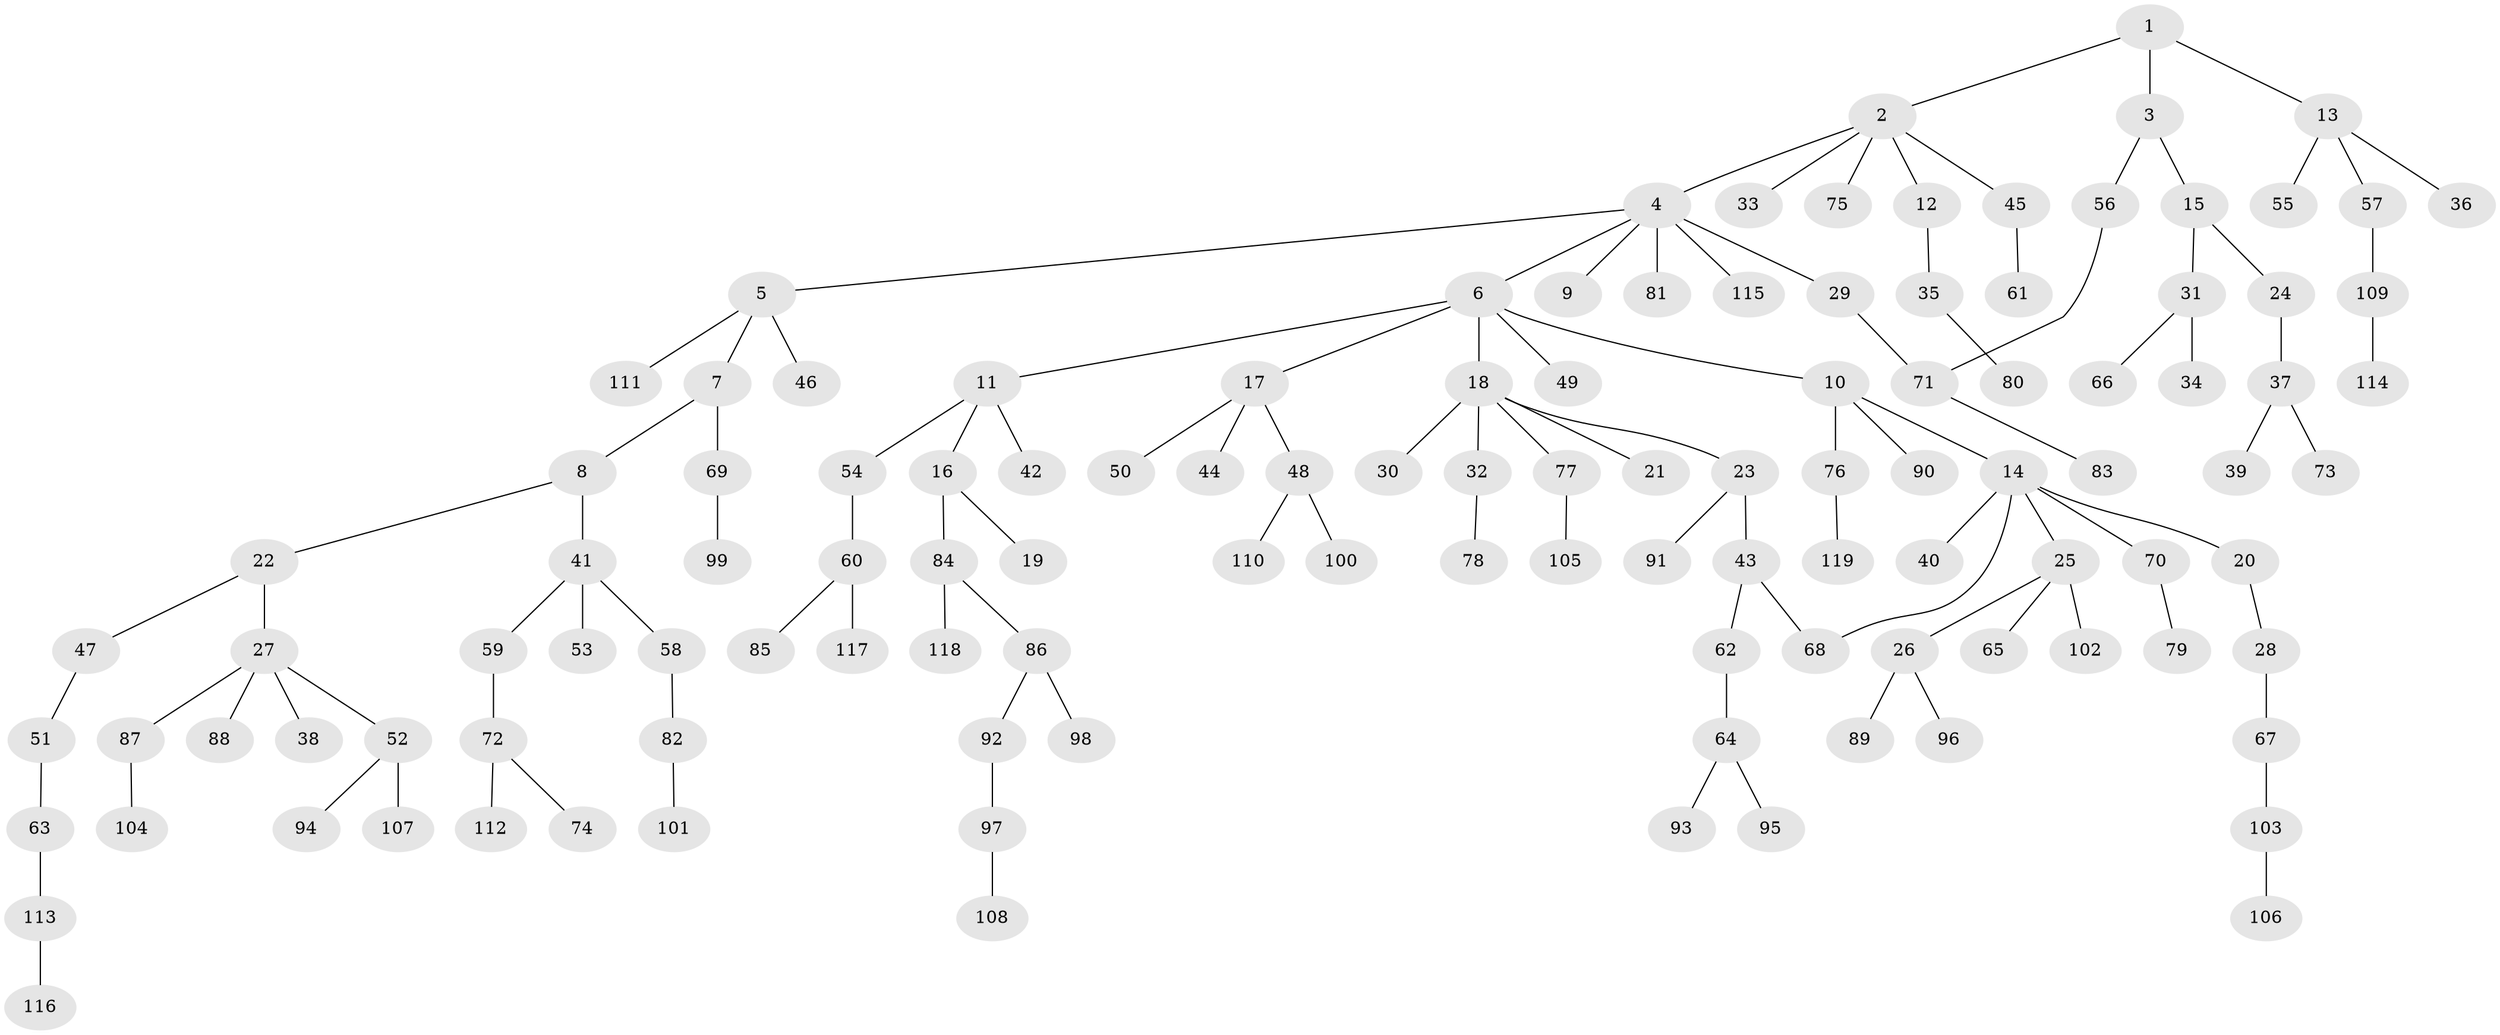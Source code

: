 // coarse degree distribution, {7: 0.023809523809523808, 3: 0.10714285714285714, 6: 0.023809523809523808, 4: 0.07142857142857142, 1: 0.5476190476190477, 5: 0.03571428571428571, 2: 0.19047619047619047}
// Generated by graph-tools (version 1.1) at 2025/41/03/06/25 10:41:26]
// undirected, 119 vertices, 120 edges
graph export_dot {
graph [start="1"]
  node [color=gray90,style=filled];
  1;
  2;
  3;
  4;
  5;
  6;
  7;
  8;
  9;
  10;
  11;
  12;
  13;
  14;
  15;
  16;
  17;
  18;
  19;
  20;
  21;
  22;
  23;
  24;
  25;
  26;
  27;
  28;
  29;
  30;
  31;
  32;
  33;
  34;
  35;
  36;
  37;
  38;
  39;
  40;
  41;
  42;
  43;
  44;
  45;
  46;
  47;
  48;
  49;
  50;
  51;
  52;
  53;
  54;
  55;
  56;
  57;
  58;
  59;
  60;
  61;
  62;
  63;
  64;
  65;
  66;
  67;
  68;
  69;
  70;
  71;
  72;
  73;
  74;
  75;
  76;
  77;
  78;
  79;
  80;
  81;
  82;
  83;
  84;
  85;
  86;
  87;
  88;
  89;
  90;
  91;
  92;
  93;
  94;
  95;
  96;
  97;
  98;
  99;
  100;
  101;
  102;
  103;
  104;
  105;
  106;
  107;
  108;
  109;
  110;
  111;
  112;
  113;
  114;
  115;
  116;
  117;
  118;
  119;
  1 -- 2;
  1 -- 3;
  1 -- 13;
  2 -- 4;
  2 -- 12;
  2 -- 33;
  2 -- 45;
  2 -- 75;
  3 -- 15;
  3 -- 56;
  4 -- 5;
  4 -- 6;
  4 -- 9;
  4 -- 29;
  4 -- 81;
  4 -- 115;
  5 -- 7;
  5 -- 46;
  5 -- 111;
  6 -- 10;
  6 -- 11;
  6 -- 17;
  6 -- 18;
  6 -- 49;
  7 -- 8;
  7 -- 69;
  8 -- 22;
  8 -- 41;
  10 -- 14;
  10 -- 76;
  10 -- 90;
  11 -- 16;
  11 -- 42;
  11 -- 54;
  12 -- 35;
  13 -- 36;
  13 -- 55;
  13 -- 57;
  14 -- 20;
  14 -- 25;
  14 -- 40;
  14 -- 68;
  14 -- 70;
  15 -- 24;
  15 -- 31;
  16 -- 19;
  16 -- 84;
  17 -- 44;
  17 -- 48;
  17 -- 50;
  18 -- 21;
  18 -- 23;
  18 -- 30;
  18 -- 32;
  18 -- 77;
  20 -- 28;
  22 -- 27;
  22 -- 47;
  23 -- 43;
  23 -- 91;
  24 -- 37;
  25 -- 26;
  25 -- 65;
  25 -- 102;
  26 -- 89;
  26 -- 96;
  27 -- 38;
  27 -- 52;
  27 -- 87;
  27 -- 88;
  28 -- 67;
  29 -- 71;
  31 -- 34;
  31 -- 66;
  32 -- 78;
  35 -- 80;
  37 -- 39;
  37 -- 73;
  41 -- 53;
  41 -- 58;
  41 -- 59;
  43 -- 62;
  43 -- 68;
  45 -- 61;
  47 -- 51;
  48 -- 100;
  48 -- 110;
  51 -- 63;
  52 -- 94;
  52 -- 107;
  54 -- 60;
  56 -- 71;
  57 -- 109;
  58 -- 82;
  59 -- 72;
  60 -- 85;
  60 -- 117;
  62 -- 64;
  63 -- 113;
  64 -- 93;
  64 -- 95;
  67 -- 103;
  69 -- 99;
  70 -- 79;
  71 -- 83;
  72 -- 74;
  72 -- 112;
  76 -- 119;
  77 -- 105;
  82 -- 101;
  84 -- 86;
  84 -- 118;
  86 -- 92;
  86 -- 98;
  87 -- 104;
  92 -- 97;
  97 -- 108;
  103 -- 106;
  109 -- 114;
  113 -- 116;
}
